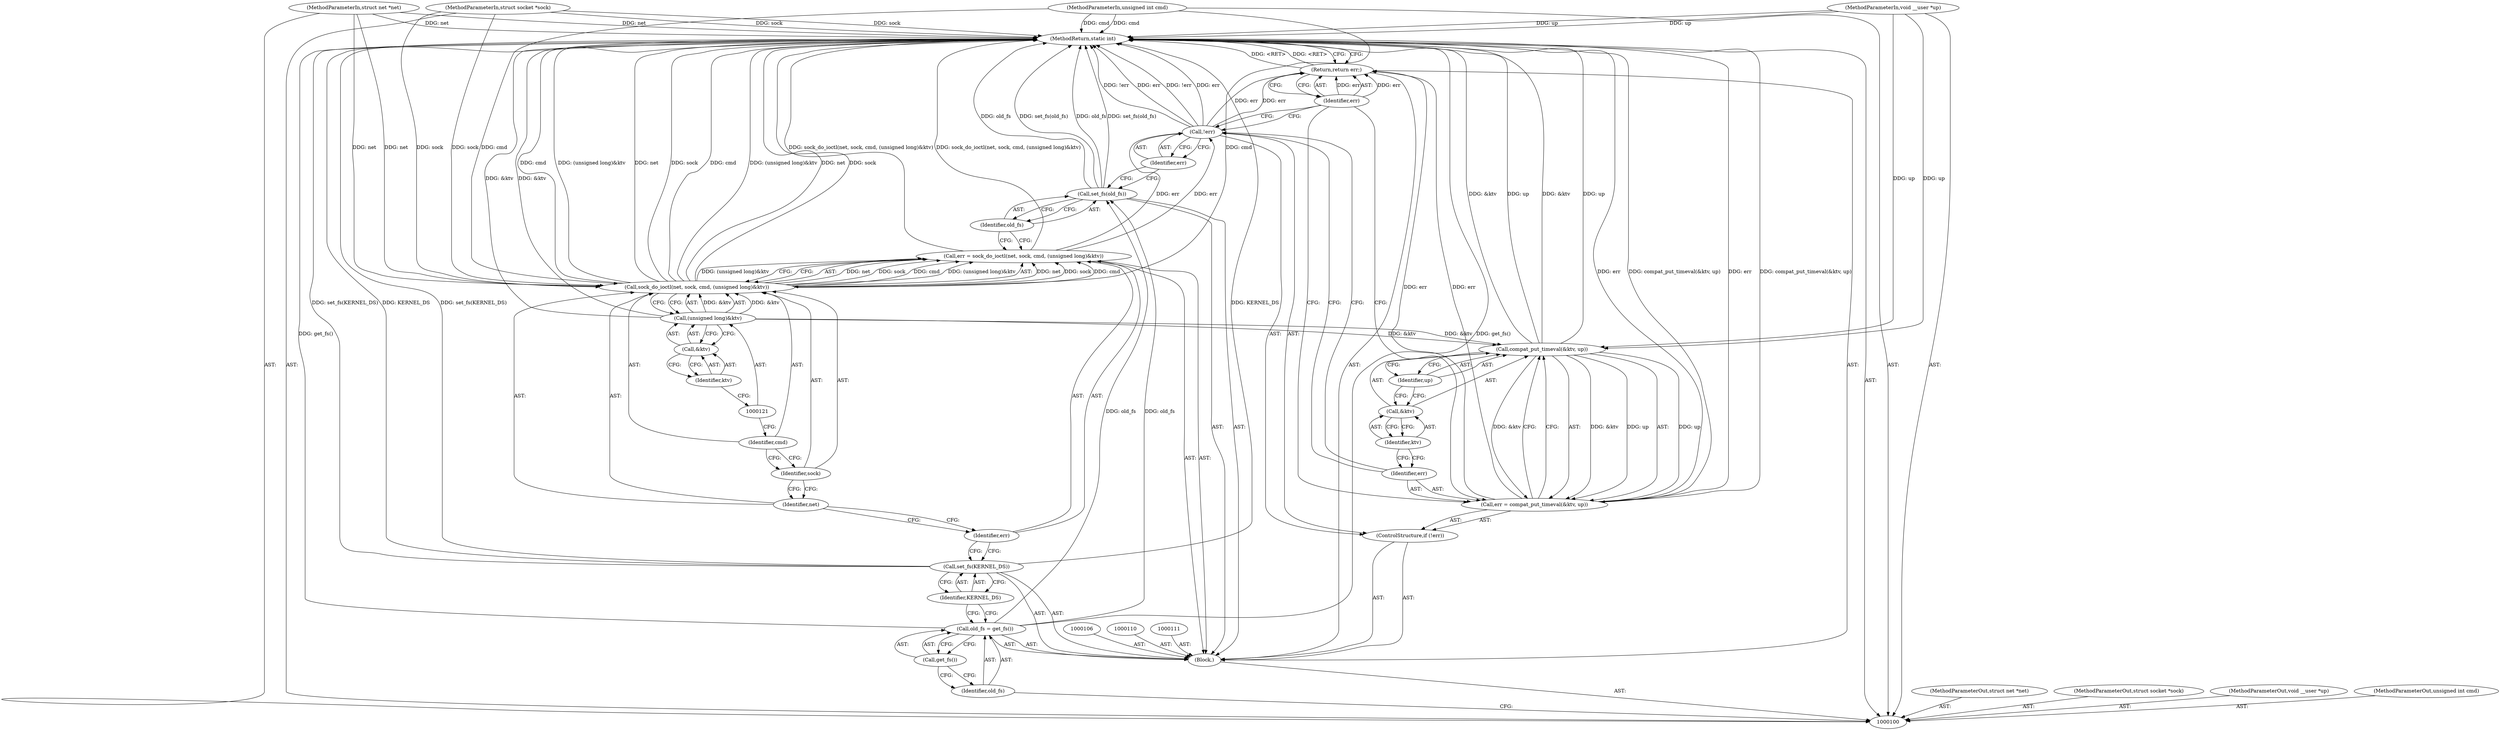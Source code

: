 digraph "0_linux_ed6fe9d614fc1bca95eb8c0ccd0e92db00ef9d5d" {
"1000137" [label="(MethodReturn,static int)"];
"1000101" [label="(MethodParameterIn,struct net *net)"];
"1000186" [label="(MethodParameterOut,struct net *net)"];
"1000102" [label="(MethodParameterIn,struct socket *sock)"];
"1000187" [label="(MethodParameterOut,struct socket *sock)"];
"1000124" [label="(Call,set_fs(old_fs))"];
"1000125" [label="(Identifier,old_fs)"];
"1000126" [label="(ControlStructure,if (!err))"];
"1000127" [label="(Call,!err)"];
"1000128" [label="(Identifier,err)"];
"1000129" [label="(Call,err = compat_put_timeval(&ktv, up))"];
"1000130" [label="(Identifier,err)"];
"1000132" [label="(Call,&ktv)"];
"1000133" [label="(Identifier,ktv)"];
"1000134" [label="(Identifier,up)"];
"1000131" [label="(Call,compat_put_timeval(&ktv, up))"];
"1000135" [label="(Return,return err;)"];
"1000136" [label="(Identifier,err)"];
"1000104" [label="(MethodParameterIn,void __user *up)"];
"1000189" [label="(MethodParameterOut,void __user *up)"];
"1000103" [label="(MethodParameterIn,unsigned int cmd)"];
"1000188" [label="(MethodParameterOut,unsigned int cmd)"];
"1000105" [label="(Block,)"];
"1000107" [label="(Call,old_fs = get_fs())"];
"1000108" [label="(Identifier,old_fs)"];
"1000109" [label="(Call,get_fs())"];
"1000112" [label="(Call,set_fs(KERNEL_DS))"];
"1000113" [label="(Identifier,KERNEL_DS)"];
"1000114" [label="(Call,err = sock_do_ioctl(net, sock, cmd, (unsigned long)&ktv))"];
"1000115" [label="(Identifier,err)"];
"1000117" [label="(Identifier,net)"];
"1000118" [label="(Identifier,sock)"];
"1000119" [label="(Identifier,cmd)"];
"1000120" [label="(Call,(unsigned long)&ktv)"];
"1000122" [label="(Call,&ktv)"];
"1000123" [label="(Identifier,ktv)"];
"1000116" [label="(Call,sock_do_ioctl(net, sock, cmd, (unsigned long)&ktv))"];
"1000137" -> "1000100"  [label="AST: "];
"1000137" -> "1000135"  [label="CFG: "];
"1000135" -> "1000137"  [label="DDG: <RET>"];
"1000116" -> "1000137"  [label="DDG: net"];
"1000116" -> "1000137"  [label="DDG: sock"];
"1000116" -> "1000137"  [label="DDG: cmd"];
"1000116" -> "1000137"  [label="DDG: (unsigned long)&ktv"];
"1000129" -> "1000137"  [label="DDG: err"];
"1000129" -> "1000137"  [label="DDG: compat_put_timeval(&ktv, up)"];
"1000124" -> "1000137"  [label="DDG: old_fs"];
"1000124" -> "1000137"  [label="DDG: set_fs(old_fs)"];
"1000104" -> "1000137"  [label="DDG: up"];
"1000131" -> "1000137"  [label="DDG: &ktv"];
"1000131" -> "1000137"  [label="DDG: up"];
"1000127" -> "1000137"  [label="DDG: !err"];
"1000127" -> "1000137"  [label="DDG: err"];
"1000120" -> "1000137"  [label="DDG: &ktv"];
"1000114" -> "1000137"  [label="DDG: sock_do_ioctl(net, sock, cmd, (unsigned long)&ktv)"];
"1000107" -> "1000137"  [label="DDG: get_fs()"];
"1000103" -> "1000137"  [label="DDG: cmd"];
"1000102" -> "1000137"  [label="DDG: sock"];
"1000112" -> "1000137"  [label="DDG: set_fs(KERNEL_DS)"];
"1000112" -> "1000137"  [label="DDG: KERNEL_DS"];
"1000101" -> "1000137"  [label="DDG: net"];
"1000101" -> "1000100"  [label="AST: "];
"1000101" -> "1000137"  [label="DDG: net"];
"1000101" -> "1000116"  [label="DDG: net"];
"1000186" -> "1000100"  [label="AST: "];
"1000102" -> "1000100"  [label="AST: "];
"1000102" -> "1000137"  [label="DDG: sock"];
"1000102" -> "1000116"  [label="DDG: sock"];
"1000187" -> "1000100"  [label="AST: "];
"1000124" -> "1000105"  [label="AST: "];
"1000124" -> "1000125"  [label="CFG: "];
"1000125" -> "1000124"  [label="AST: "];
"1000128" -> "1000124"  [label="CFG: "];
"1000124" -> "1000137"  [label="DDG: old_fs"];
"1000124" -> "1000137"  [label="DDG: set_fs(old_fs)"];
"1000107" -> "1000124"  [label="DDG: old_fs"];
"1000125" -> "1000124"  [label="AST: "];
"1000125" -> "1000114"  [label="CFG: "];
"1000124" -> "1000125"  [label="CFG: "];
"1000126" -> "1000105"  [label="AST: "];
"1000127" -> "1000126"  [label="AST: "];
"1000129" -> "1000126"  [label="AST: "];
"1000127" -> "1000126"  [label="AST: "];
"1000127" -> "1000128"  [label="CFG: "];
"1000128" -> "1000127"  [label="AST: "];
"1000130" -> "1000127"  [label="CFG: "];
"1000136" -> "1000127"  [label="CFG: "];
"1000127" -> "1000137"  [label="DDG: !err"];
"1000127" -> "1000137"  [label="DDG: err"];
"1000114" -> "1000127"  [label="DDG: err"];
"1000127" -> "1000135"  [label="DDG: err"];
"1000128" -> "1000127"  [label="AST: "];
"1000128" -> "1000124"  [label="CFG: "];
"1000127" -> "1000128"  [label="CFG: "];
"1000129" -> "1000126"  [label="AST: "];
"1000129" -> "1000131"  [label="CFG: "];
"1000130" -> "1000129"  [label="AST: "];
"1000131" -> "1000129"  [label="AST: "];
"1000136" -> "1000129"  [label="CFG: "];
"1000129" -> "1000137"  [label="DDG: err"];
"1000129" -> "1000137"  [label="DDG: compat_put_timeval(&ktv, up)"];
"1000131" -> "1000129"  [label="DDG: &ktv"];
"1000131" -> "1000129"  [label="DDG: up"];
"1000129" -> "1000135"  [label="DDG: err"];
"1000130" -> "1000129"  [label="AST: "];
"1000130" -> "1000127"  [label="CFG: "];
"1000133" -> "1000130"  [label="CFG: "];
"1000132" -> "1000131"  [label="AST: "];
"1000132" -> "1000133"  [label="CFG: "];
"1000133" -> "1000132"  [label="AST: "];
"1000134" -> "1000132"  [label="CFG: "];
"1000133" -> "1000132"  [label="AST: "];
"1000133" -> "1000130"  [label="CFG: "];
"1000132" -> "1000133"  [label="CFG: "];
"1000134" -> "1000131"  [label="AST: "];
"1000134" -> "1000132"  [label="CFG: "];
"1000131" -> "1000134"  [label="CFG: "];
"1000131" -> "1000129"  [label="AST: "];
"1000131" -> "1000134"  [label="CFG: "];
"1000132" -> "1000131"  [label="AST: "];
"1000134" -> "1000131"  [label="AST: "];
"1000129" -> "1000131"  [label="CFG: "];
"1000131" -> "1000137"  [label="DDG: &ktv"];
"1000131" -> "1000137"  [label="DDG: up"];
"1000131" -> "1000129"  [label="DDG: &ktv"];
"1000131" -> "1000129"  [label="DDG: up"];
"1000120" -> "1000131"  [label="DDG: &ktv"];
"1000104" -> "1000131"  [label="DDG: up"];
"1000135" -> "1000105"  [label="AST: "];
"1000135" -> "1000136"  [label="CFG: "];
"1000136" -> "1000135"  [label="AST: "];
"1000137" -> "1000135"  [label="CFG: "];
"1000135" -> "1000137"  [label="DDG: <RET>"];
"1000136" -> "1000135"  [label="DDG: err"];
"1000129" -> "1000135"  [label="DDG: err"];
"1000127" -> "1000135"  [label="DDG: err"];
"1000136" -> "1000135"  [label="AST: "];
"1000136" -> "1000129"  [label="CFG: "];
"1000136" -> "1000127"  [label="CFG: "];
"1000135" -> "1000136"  [label="CFG: "];
"1000136" -> "1000135"  [label="DDG: err"];
"1000104" -> "1000100"  [label="AST: "];
"1000104" -> "1000137"  [label="DDG: up"];
"1000104" -> "1000131"  [label="DDG: up"];
"1000189" -> "1000100"  [label="AST: "];
"1000103" -> "1000100"  [label="AST: "];
"1000103" -> "1000137"  [label="DDG: cmd"];
"1000103" -> "1000116"  [label="DDG: cmd"];
"1000188" -> "1000100"  [label="AST: "];
"1000105" -> "1000100"  [label="AST: "];
"1000106" -> "1000105"  [label="AST: "];
"1000107" -> "1000105"  [label="AST: "];
"1000110" -> "1000105"  [label="AST: "];
"1000111" -> "1000105"  [label="AST: "];
"1000112" -> "1000105"  [label="AST: "];
"1000114" -> "1000105"  [label="AST: "];
"1000124" -> "1000105"  [label="AST: "];
"1000126" -> "1000105"  [label="AST: "];
"1000135" -> "1000105"  [label="AST: "];
"1000107" -> "1000105"  [label="AST: "];
"1000107" -> "1000109"  [label="CFG: "];
"1000108" -> "1000107"  [label="AST: "];
"1000109" -> "1000107"  [label="AST: "];
"1000113" -> "1000107"  [label="CFG: "];
"1000107" -> "1000137"  [label="DDG: get_fs()"];
"1000107" -> "1000124"  [label="DDG: old_fs"];
"1000108" -> "1000107"  [label="AST: "];
"1000108" -> "1000100"  [label="CFG: "];
"1000109" -> "1000108"  [label="CFG: "];
"1000109" -> "1000107"  [label="AST: "];
"1000109" -> "1000108"  [label="CFG: "];
"1000107" -> "1000109"  [label="CFG: "];
"1000112" -> "1000105"  [label="AST: "];
"1000112" -> "1000113"  [label="CFG: "];
"1000113" -> "1000112"  [label="AST: "];
"1000115" -> "1000112"  [label="CFG: "];
"1000112" -> "1000137"  [label="DDG: set_fs(KERNEL_DS)"];
"1000112" -> "1000137"  [label="DDG: KERNEL_DS"];
"1000113" -> "1000112"  [label="AST: "];
"1000113" -> "1000107"  [label="CFG: "];
"1000112" -> "1000113"  [label="CFG: "];
"1000114" -> "1000105"  [label="AST: "];
"1000114" -> "1000116"  [label="CFG: "];
"1000115" -> "1000114"  [label="AST: "];
"1000116" -> "1000114"  [label="AST: "];
"1000125" -> "1000114"  [label="CFG: "];
"1000114" -> "1000137"  [label="DDG: sock_do_ioctl(net, sock, cmd, (unsigned long)&ktv)"];
"1000116" -> "1000114"  [label="DDG: net"];
"1000116" -> "1000114"  [label="DDG: sock"];
"1000116" -> "1000114"  [label="DDG: cmd"];
"1000116" -> "1000114"  [label="DDG: (unsigned long)&ktv"];
"1000114" -> "1000127"  [label="DDG: err"];
"1000115" -> "1000114"  [label="AST: "];
"1000115" -> "1000112"  [label="CFG: "];
"1000117" -> "1000115"  [label="CFG: "];
"1000117" -> "1000116"  [label="AST: "];
"1000117" -> "1000115"  [label="CFG: "];
"1000118" -> "1000117"  [label="CFG: "];
"1000118" -> "1000116"  [label="AST: "];
"1000118" -> "1000117"  [label="CFG: "];
"1000119" -> "1000118"  [label="CFG: "];
"1000119" -> "1000116"  [label="AST: "];
"1000119" -> "1000118"  [label="CFG: "];
"1000121" -> "1000119"  [label="CFG: "];
"1000120" -> "1000116"  [label="AST: "];
"1000120" -> "1000122"  [label="CFG: "];
"1000121" -> "1000120"  [label="AST: "];
"1000122" -> "1000120"  [label="AST: "];
"1000116" -> "1000120"  [label="CFG: "];
"1000120" -> "1000137"  [label="DDG: &ktv"];
"1000120" -> "1000116"  [label="DDG: &ktv"];
"1000120" -> "1000131"  [label="DDG: &ktv"];
"1000122" -> "1000120"  [label="AST: "];
"1000122" -> "1000123"  [label="CFG: "];
"1000123" -> "1000122"  [label="AST: "];
"1000120" -> "1000122"  [label="CFG: "];
"1000123" -> "1000122"  [label="AST: "];
"1000123" -> "1000121"  [label="CFG: "];
"1000122" -> "1000123"  [label="CFG: "];
"1000116" -> "1000114"  [label="AST: "];
"1000116" -> "1000120"  [label="CFG: "];
"1000117" -> "1000116"  [label="AST: "];
"1000118" -> "1000116"  [label="AST: "];
"1000119" -> "1000116"  [label="AST: "];
"1000120" -> "1000116"  [label="AST: "];
"1000114" -> "1000116"  [label="CFG: "];
"1000116" -> "1000137"  [label="DDG: net"];
"1000116" -> "1000137"  [label="DDG: sock"];
"1000116" -> "1000137"  [label="DDG: cmd"];
"1000116" -> "1000137"  [label="DDG: (unsigned long)&ktv"];
"1000116" -> "1000114"  [label="DDG: net"];
"1000116" -> "1000114"  [label="DDG: sock"];
"1000116" -> "1000114"  [label="DDG: cmd"];
"1000116" -> "1000114"  [label="DDG: (unsigned long)&ktv"];
"1000101" -> "1000116"  [label="DDG: net"];
"1000102" -> "1000116"  [label="DDG: sock"];
"1000103" -> "1000116"  [label="DDG: cmd"];
"1000120" -> "1000116"  [label="DDG: &ktv"];
}
